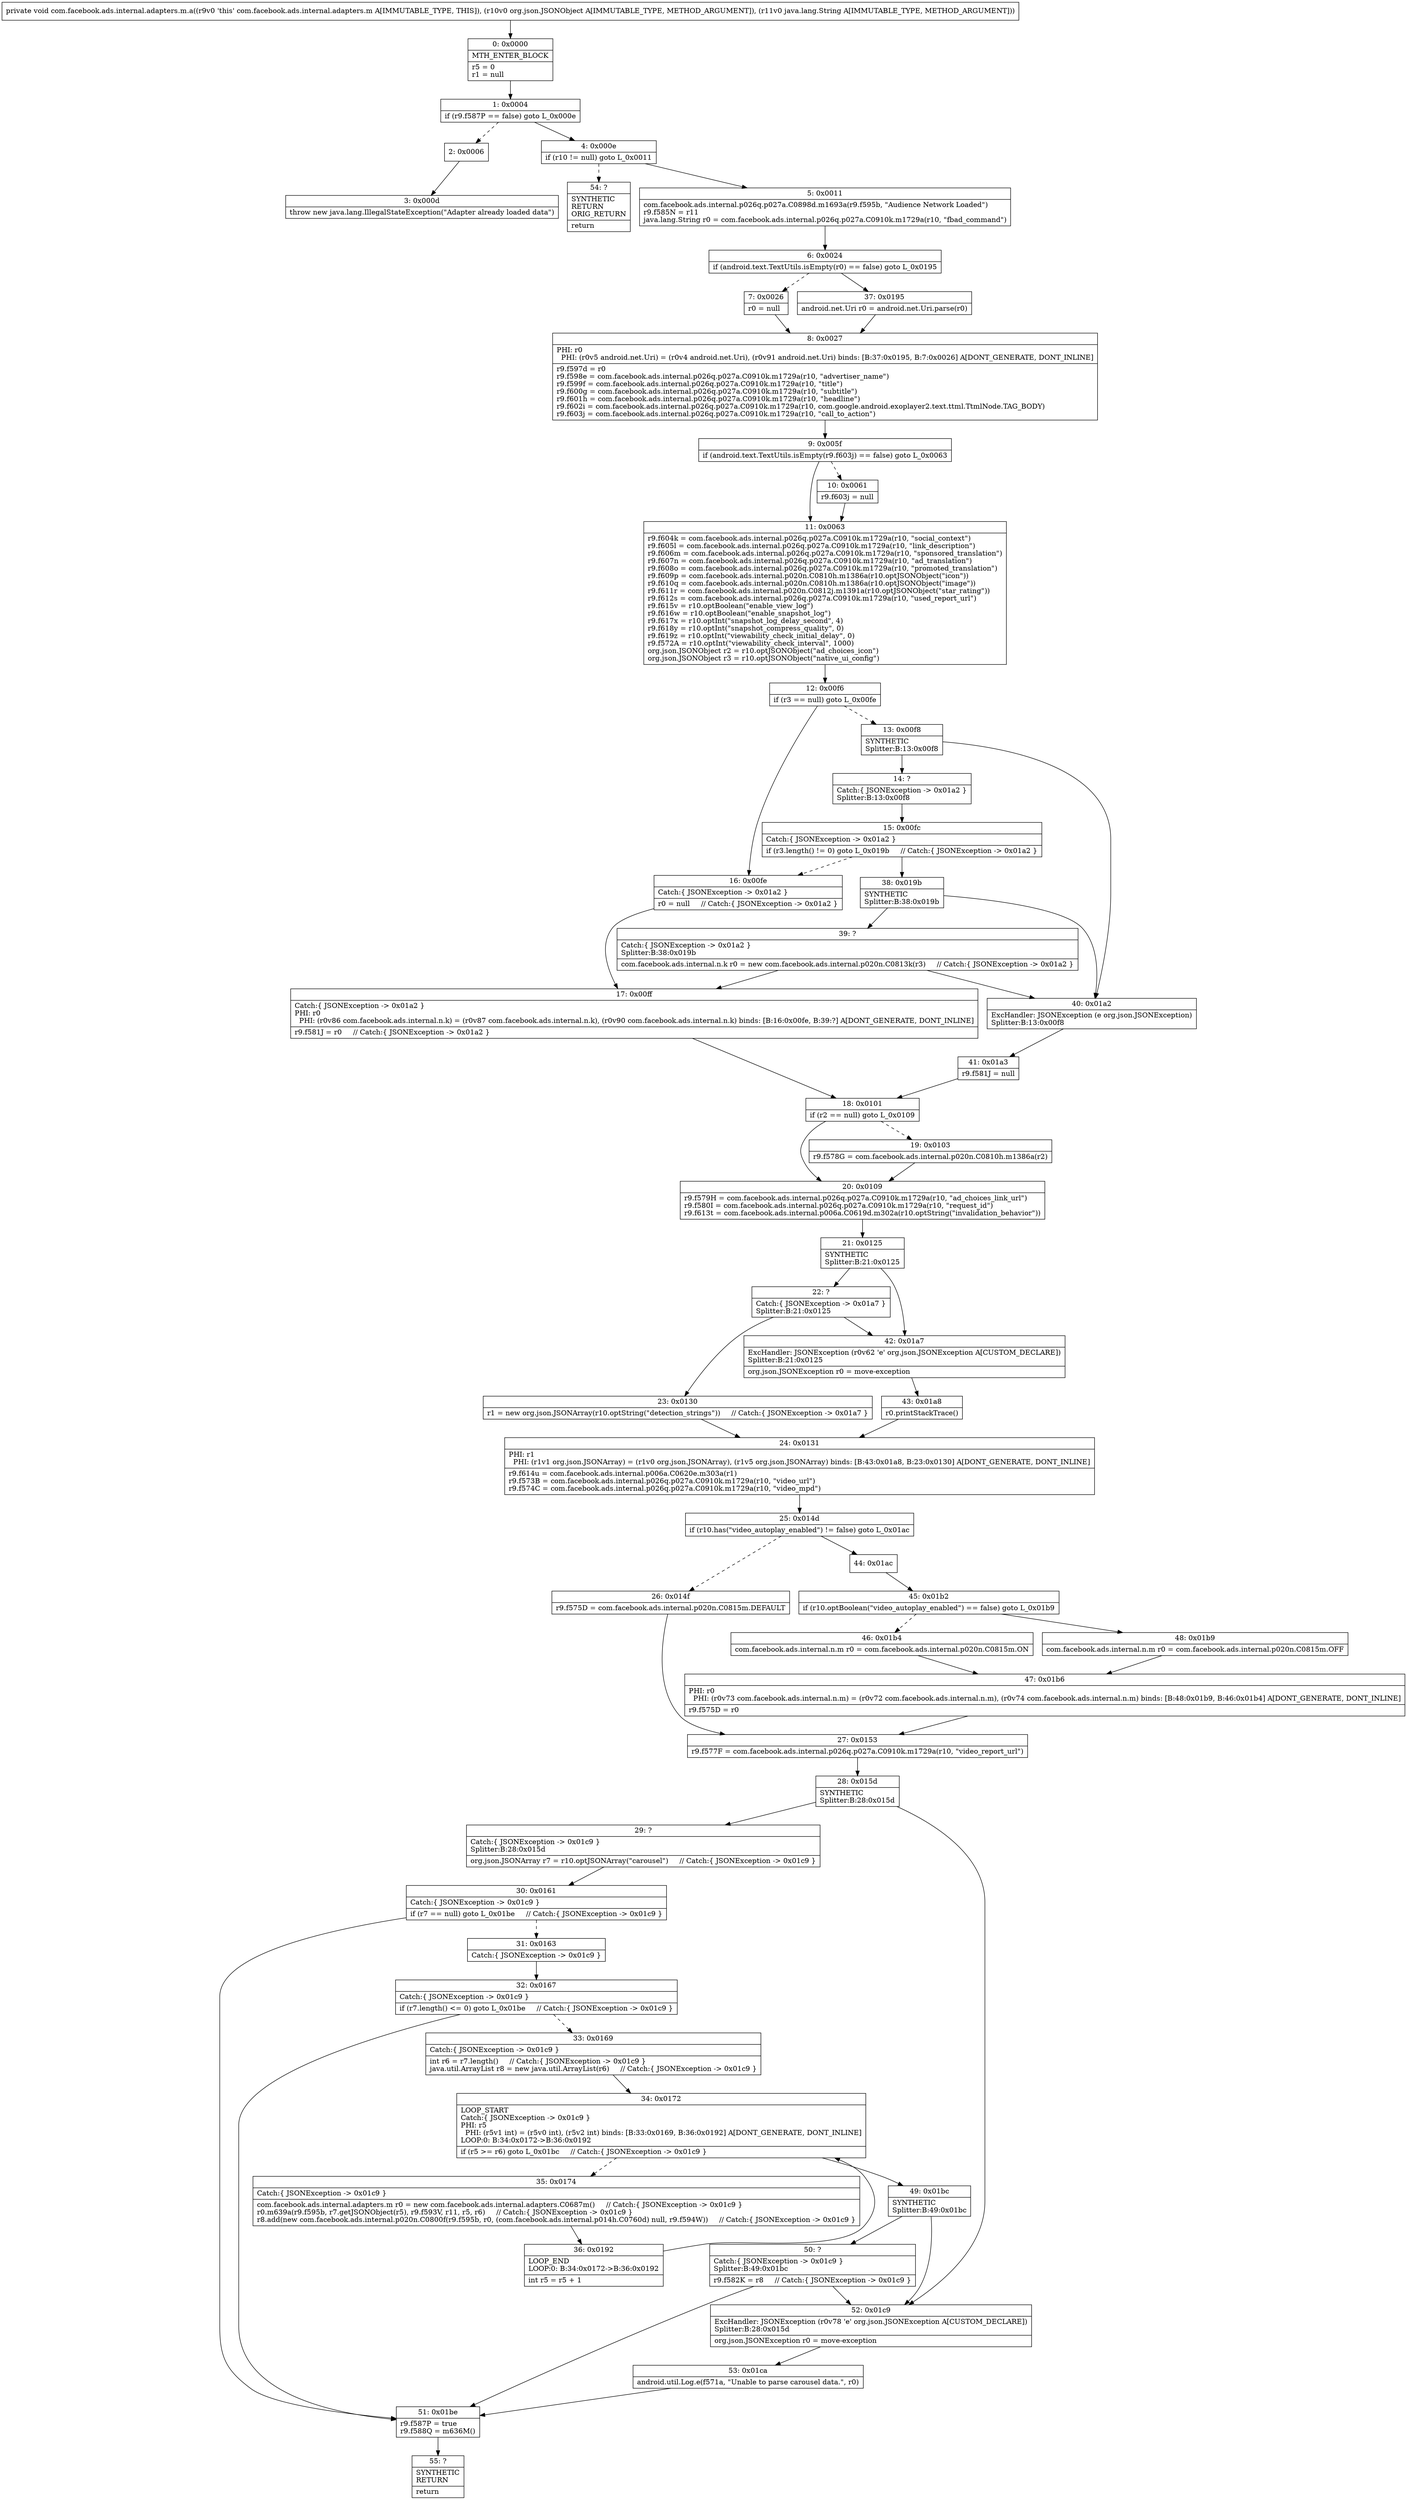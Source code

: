 digraph "CFG forcom.facebook.ads.internal.adapters.m.a(Lorg\/json\/JSONObject;Ljava\/lang\/String;)V" {
Node_0 [shape=record,label="{0\:\ 0x0000|MTH_ENTER_BLOCK\l|r5 = 0\lr1 = null\l}"];
Node_1 [shape=record,label="{1\:\ 0x0004|if (r9.f587P == false) goto L_0x000e\l}"];
Node_2 [shape=record,label="{2\:\ 0x0006}"];
Node_3 [shape=record,label="{3\:\ 0x000d|throw new java.lang.IllegalStateException(\"Adapter already loaded data\")\l}"];
Node_4 [shape=record,label="{4\:\ 0x000e|if (r10 != null) goto L_0x0011\l}"];
Node_5 [shape=record,label="{5\:\ 0x0011|com.facebook.ads.internal.p026q.p027a.C0898d.m1693a(r9.f595b, \"Audience Network Loaded\")\lr9.f585N = r11\ljava.lang.String r0 = com.facebook.ads.internal.p026q.p027a.C0910k.m1729a(r10, \"fbad_command\")\l}"];
Node_6 [shape=record,label="{6\:\ 0x0024|if (android.text.TextUtils.isEmpty(r0) == false) goto L_0x0195\l}"];
Node_7 [shape=record,label="{7\:\ 0x0026|r0 = null\l}"];
Node_8 [shape=record,label="{8\:\ 0x0027|PHI: r0 \l  PHI: (r0v5 android.net.Uri) = (r0v4 android.net.Uri), (r0v91 android.net.Uri) binds: [B:37:0x0195, B:7:0x0026] A[DONT_GENERATE, DONT_INLINE]\l|r9.f597d = r0\lr9.f598e = com.facebook.ads.internal.p026q.p027a.C0910k.m1729a(r10, \"advertiser_name\")\lr9.f599f = com.facebook.ads.internal.p026q.p027a.C0910k.m1729a(r10, \"title\")\lr9.f600g = com.facebook.ads.internal.p026q.p027a.C0910k.m1729a(r10, \"subtitle\")\lr9.f601h = com.facebook.ads.internal.p026q.p027a.C0910k.m1729a(r10, \"headline\")\lr9.f602i = com.facebook.ads.internal.p026q.p027a.C0910k.m1729a(r10, com.google.android.exoplayer2.text.ttml.TtmlNode.TAG_BODY)\lr9.f603j = com.facebook.ads.internal.p026q.p027a.C0910k.m1729a(r10, \"call_to_action\")\l}"];
Node_9 [shape=record,label="{9\:\ 0x005f|if (android.text.TextUtils.isEmpty(r9.f603j) == false) goto L_0x0063\l}"];
Node_10 [shape=record,label="{10\:\ 0x0061|r9.f603j = null\l}"];
Node_11 [shape=record,label="{11\:\ 0x0063|r9.f604k = com.facebook.ads.internal.p026q.p027a.C0910k.m1729a(r10, \"social_context\")\lr9.f605l = com.facebook.ads.internal.p026q.p027a.C0910k.m1729a(r10, \"link_description\")\lr9.f606m = com.facebook.ads.internal.p026q.p027a.C0910k.m1729a(r10, \"sponsored_translation\")\lr9.f607n = com.facebook.ads.internal.p026q.p027a.C0910k.m1729a(r10, \"ad_translation\")\lr9.f608o = com.facebook.ads.internal.p026q.p027a.C0910k.m1729a(r10, \"promoted_translation\")\lr9.f609p = com.facebook.ads.internal.p020n.C0810h.m1386a(r10.optJSONObject(\"icon\"))\lr9.f610q = com.facebook.ads.internal.p020n.C0810h.m1386a(r10.optJSONObject(\"image\"))\lr9.f611r = com.facebook.ads.internal.p020n.C0812j.m1391a(r10.optJSONObject(\"star_rating\"))\lr9.f612s = com.facebook.ads.internal.p026q.p027a.C0910k.m1729a(r10, \"used_report_url\")\lr9.f615v = r10.optBoolean(\"enable_view_log\")\lr9.f616w = r10.optBoolean(\"enable_snapshot_log\")\lr9.f617x = r10.optInt(\"snapshot_log_delay_second\", 4)\lr9.f618y = r10.optInt(\"snapshot_compress_quality\", 0)\lr9.f619z = r10.optInt(\"viewability_check_initial_delay\", 0)\lr9.f572A = r10.optInt(\"viewability_check_interval\", 1000)\lorg.json.JSONObject r2 = r10.optJSONObject(\"ad_choices_icon\")\lorg.json.JSONObject r3 = r10.optJSONObject(\"native_ui_config\")\l}"];
Node_12 [shape=record,label="{12\:\ 0x00f6|if (r3 == null) goto L_0x00fe\l}"];
Node_13 [shape=record,label="{13\:\ 0x00f8|SYNTHETIC\lSplitter:B:13:0x00f8\l}"];
Node_14 [shape=record,label="{14\:\ ?|Catch:\{ JSONException \-\> 0x01a2 \}\lSplitter:B:13:0x00f8\l}"];
Node_15 [shape=record,label="{15\:\ 0x00fc|Catch:\{ JSONException \-\> 0x01a2 \}\l|if (r3.length() != 0) goto L_0x019b     \/\/ Catch:\{ JSONException \-\> 0x01a2 \}\l}"];
Node_16 [shape=record,label="{16\:\ 0x00fe|Catch:\{ JSONException \-\> 0x01a2 \}\l|r0 = null     \/\/ Catch:\{ JSONException \-\> 0x01a2 \}\l}"];
Node_17 [shape=record,label="{17\:\ 0x00ff|Catch:\{ JSONException \-\> 0x01a2 \}\lPHI: r0 \l  PHI: (r0v86 com.facebook.ads.internal.n.k) = (r0v87 com.facebook.ads.internal.n.k), (r0v90 com.facebook.ads.internal.n.k) binds: [B:16:0x00fe, B:39:?] A[DONT_GENERATE, DONT_INLINE]\l|r9.f581J = r0     \/\/ Catch:\{ JSONException \-\> 0x01a2 \}\l}"];
Node_18 [shape=record,label="{18\:\ 0x0101|if (r2 == null) goto L_0x0109\l}"];
Node_19 [shape=record,label="{19\:\ 0x0103|r9.f578G = com.facebook.ads.internal.p020n.C0810h.m1386a(r2)\l}"];
Node_20 [shape=record,label="{20\:\ 0x0109|r9.f579H = com.facebook.ads.internal.p026q.p027a.C0910k.m1729a(r10, \"ad_choices_link_url\")\lr9.f580I = com.facebook.ads.internal.p026q.p027a.C0910k.m1729a(r10, \"request_id\")\lr9.f613t = com.facebook.ads.internal.p006a.C0619d.m302a(r10.optString(\"invalidation_behavior\"))\l}"];
Node_21 [shape=record,label="{21\:\ 0x0125|SYNTHETIC\lSplitter:B:21:0x0125\l}"];
Node_22 [shape=record,label="{22\:\ ?|Catch:\{ JSONException \-\> 0x01a7 \}\lSplitter:B:21:0x0125\l}"];
Node_23 [shape=record,label="{23\:\ 0x0130|r1 = new org.json.JSONArray(r10.optString(\"detection_strings\"))     \/\/ Catch:\{ JSONException \-\> 0x01a7 \}\l}"];
Node_24 [shape=record,label="{24\:\ 0x0131|PHI: r1 \l  PHI: (r1v1 org.json.JSONArray) = (r1v0 org.json.JSONArray), (r1v5 org.json.JSONArray) binds: [B:43:0x01a8, B:23:0x0130] A[DONT_GENERATE, DONT_INLINE]\l|r9.f614u = com.facebook.ads.internal.p006a.C0620e.m303a(r1)\lr9.f573B = com.facebook.ads.internal.p026q.p027a.C0910k.m1729a(r10, \"video_url\")\lr9.f574C = com.facebook.ads.internal.p026q.p027a.C0910k.m1729a(r10, \"video_mpd\")\l}"];
Node_25 [shape=record,label="{25\:\ 0x014d|if (r10.has(\"video_autoplay_enabled\") != false) goto L_0x01ac\l}"];
Node_26 [shape=record,label="{26\:\ 0x014f|r9.f575D = com.facebook.ads.internal.p020n.C0815m.DEFAULT\l}"];
Node_27 [shape=record,label="{27\:\ 0x0153|r9.f577F = com.facebook.ads.internal.p026q.p027a.C0910k.m1729a(r10, \"video_report_url\")\l}"];
Node_28 [shape=record,label="{28\:\ 0x015d|SYNTHETIC\lSplitter:B:28:0x015d\l}"];
Node_29 [shape=record,label="{29\:\ ?|Catch:\{ JSONException \-\> 0x01c9 \}\lSplitter:B:28:0x015d\l|org.json.JSONArray r7 = r10.optJSONArray(\"carousel\")     \/\/ Catch:\{ JSONException \-\> 0x01c9 \}\l}"];
Node_30 [shape=record,label="{30\:\ 0x0161|Catch:\{ JSONException \-\> 0x01c9 \}\l|if (r7 == null) goto L_0x01be     \/\/ Catch:\{ JSONException \-\> 0x01c9 \}\l}"];
Node_31 [shape=record,label="{31\:\ 0x0163|Catch:\{ JSONException \-\> 0x01c9 \}\l}"];
Node_32 [shape=record,label="{32\:\ 0x0167|Catch:\{ JSONException \-\> 0x01c9 \}\l|if (r7.length() \<= 0) goto L_0x01be     \/\/ Catch:\{ JSONException \-\> 0x01c9 \}\l}"];
Node_33 [shape=record,label="{33\:\ 0x0169|Catch:\{ JSONException \-\> 0x01c9 \}\l|int r6 = r7.length()     \/\/ Catch:\{ JSONException \-\> 0x01c9 \}\ljava.util.ArrayList r8 = new java.util.ArrayList(r6)     \/\/ Catch:\{ JSONException \-\> 0x01c9 \}\l}"];
Node_34 [shape=record,label="{34\:\ 0x0172|LOOP_START\lCatch:\{ JSONException \-\> 0x01c9 \}\lPHI: r5 \l  PHI: (r5v1 int) = (r5v0 int), (r5v2 int) binds: [B:33:0x0169, B:36:0x0192] A[DONT_GENERATE, DONT_INLINE]\lLOOP:0: B:34:0x0172\-\>B:36:0x0192\l|if (r5 \>= r6) goto L_0x01bc     \/\/ Catch:\{ JSONException \-\> 0x01c9 \}\l}"];
Node_35 [shape=record,label="{35\:\ 0x0174|Catch:\{ JSONException \-\> 0x01c9 \}\l|com.facebook.ads.internal.adapters.m r0 = new com.facebook.ads.internal.adapters.C0687m()     \/\/ Catch:\{ JSONException \-\> 0x01c9 \}\lr0.m639a(r9.f595b, r7.getJSONObject(r5), r9.f593V, r11, r5, r6)     \/\/ Catch:\{ JSONException \-\> 0x01c9 \}\lr8.add(new com.facebook.ads.internal.p020n.C0800f(r9.f595b, r0, (com.facebook.ads.internal.p014h.C0760d) null, r9.f594W))     \/\/ Catch:\{ JSONException \-\> 0x01c9 \}\l}"];
Node_36 [shape=record,label="{36\:\ 0x0192|LOOP_END\lLOOP:0: B:34:0x0172\-\>B:36:0x0192\l|int r5 = r5 + 1\l}"];
Node_37 [shape=record,label="{37\:\ 0x0195|android.net.Uri r0 = android.net.Uri.parse(r0)\l}"];
Node_38 [shape=record,label="{38\:\ 0x019b|SYNTHETIC\lSplitter:B:38:0x019b\l}"];
Node_39 [shape=record,label="{39\:\ ?|Catch:\{ JSONException \-\> 0x01a2 \}\lSplitter:B:38:0x019b\l|com.facebook.ads.internal.n.k r0 = new com.facebook.ads.internal.p020n.C0813k(r3)     \/\/ Catch:\{ JSONException \-\> 0x01a2 \}\l}"];
Node_40 [shape=record,label="{40\:\ 0x01a2|ExcHandler: JSONException (e org.json.JSONException)\lSplitter:B:13:0x00f8\l}"];
Node_41 [shape=record,label="{41\:\ 0x01a3|r9.f581J = null\l}"];
Node_42 [shape=record,label="{42\:\ 0x01a7|ExcHandler: JSONException (r0v62 'e' org.json.JSONException A[CUSTOM_DECLARE])\lSplitter:B:21:0x0125\l|org.json.JSONException r0 = move\-exception\l}"];
Node_43 [shape=record,label="{43\:\ 0x01a8|r0.printStackTrace()\l}"];
Node_44 [shape=record,label="{44\:\ 0x01ac}"];
Node_45 [shape=record,label="{45\:\ 0x01b2|if (r10.optBoolean(\"video_autoplay_enabled\") == false) goto L_0x01b9\l}"];
Node_46 [shape=record,label="{46\:\ 0x01b4|com.facebook.ads.internal.n.m r0 = com.facebook.ads.internal.p020n.C0815m.ON\l}"];
Node_47 [shape=record,label="{47\:\ 0x01b6|PHI: r0 \l  PHI: (r0v73 com.facebook.ads.internal.n.m) = (r0v72 com.facebook.ads.internal.n.m), (r0v74 com.facebook.ads.internal.n.m) binds: [B:48:0x01b9, B:46:0x01b4] A[DONT_GENERATE, DONT_INLINE]\l|r9.f575D = r0\l}"];
Node_48 [shape=record,label="{48\:\ 0x01b9|com.facebook.ads.internal.n.m r0 = com.facebook.ads.internal.p020n.C0815m.OFF\l}"];
Node_49 [shape=record,label="{49\:\ 0x01bc|SYNTHETIC\lSplitter:B:49:0x01bc\l}"];
Node_50 [shape=record,label="{50\:\ ?|Catch:\{ JSONException \-\> 0x01c9 \}\lSplitter:B:49:0x01bc\l|r9.f582K = r8     \/\/ Catch:\{ JSONException \-\> 0x01c9 \}\l}"];
Node_51 [shape=record,label="{51\:\ 0x01be|r9.f587P = true\lr9.f588Q = m636M()\l}"];
Node_52 [shape=record,label="{52\:\ 0x01c9|ExcHandler: JSONException (r0v78 'e' org.json.JSONException A[CUSTOM_DECLARE])\lSplitter:B:28:0x015d\l|org.json.JSONException r0 = move\-exception\l}"];
Node_53 [shape=record,label="{53\:\ 0x01ca|android.util.Log.e(f571a, \"Unable to parse carousel data.\", r0)\l}"];
Node_54 [shape=record,label="{54\:\ ?|SYNTHETIC\lRETURN\lORIG_RETURN\l|return\l}"];
Node_55 [shape=record,label="{55\:\ ?|SYNTHETIC\lRETURN\l|return\l}"];
MethodNode[shape=record,label="{private void com.facebook.ads.internal.adapters.m.a((r9v0 'this' com.facebook.ads.internal.adapters.m A[IMMUTABLE_TYPE, THIS]), (r10v0 org.json.JSONObject A[IMMUTABLE_TYPE, METHOD_ARGUMENT]), (r11v0 java.lang.String A[IMMUTABLE_TYPE, METHOD_ARGUMENT])) }"];
MethodNode -> Node_0;
Node_0 -> Node_1;
Node_1 -> Node_2[style=dashed];
Node_1 -> Node_4;
Node_2 -> Node_3;
Node_4 -> Node_5;
Node_4 -> Node_54[style=dashed];
Node_5 -> Node_6;
Node_6 -> Node_7[style=dashed];
Node_6 -> Node_37;
Node_7 -> Node_8;
Node_8 -> Node_9;
Node_9 -> Node_10[style=dashed];
Node_9 -> Node_11;
Node_10 -> Node_11;
Node_11 -> Node_12;
Node_12 -> Node_13[style=dashed];
Node_12 -> Node_16;
Node_13 -> Node_14;
Node_13 -> Node_40;
Node_14 -> Node_15;
Node_15 -> Node_16[style=dashed];
Node_15 -> Node_38;
Node_16 -> Node_17;
Node_17 -> Node_18;
Node_18 -> Node_19[style=dashed];
Node_18 -> Node_20;
Node_19 -> Node_20;
Node_20 -> Node_21;
Node_21 -> Node_22;
Node_21 -> Node_42;
Node_22 -> Node_23;
Node_22 -> Node_42;
Node_23 -> Node_24;
Node_24 -> Node_25;
Node_25 -> Node_26[style=dashed];
Node_25 -> Node_44;
Node_26 -> Node_27;
Node_27 -> Node_28;
Node_28 -> Node_29;
Node_28 -> Node_52;
Node_29 -> Node_30;
Node_30 -> Node_31[style=dashed];
Node_30 -> Node_51;
Node_31 -> Node_32;
Node_32 -> Node_33[style=dashed];
Node_32 -> Node_51;
Node_33 -> Node_34;
Node_34 -> Node_35[style=dashed];
Node_34 -> Node_49;
Node_35 -> Node_36;
Node_36 -> Node_34;
Node_37 -> Node_8;
Node_38 -> Node_39;
Node_38 -> Node_40;
Node_39 -> Node_40;
Node_39 -> Node_17;
Node_40 -> Node_41;
Node_41 -> Node_18;
Node_42 -> Node_43;
Node_43 -> Node_24;
Node_44 -> Node_45;
Node_45 -> Node_46[style=dashed];
Node_45 -> Node_48;
Node_46 -> Node_47;
Node_47 -> Node_27;
Node_48 -> Node_47;
Node_49 -> Node_50;
Node_49 -> Node_52;
Node_50 -> Node_51;
Node_50 -> Node_52;
Node_51 -> Node_55;
Node_52 -> Node_53;
Node_53 -> Node_51;
}

